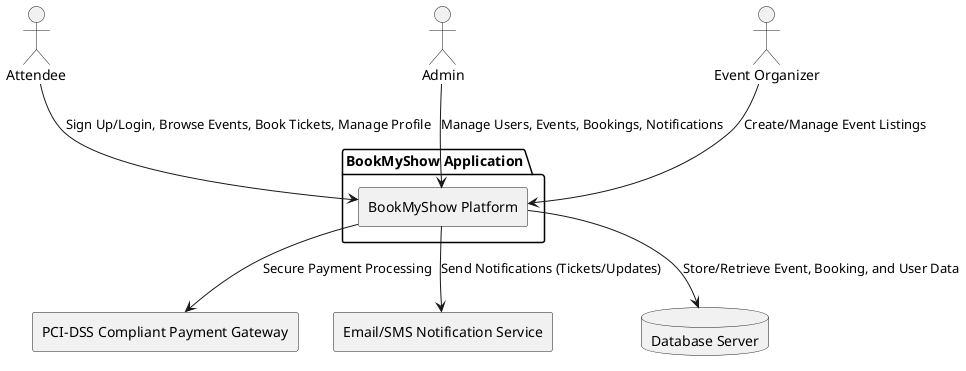 @startuml

' External Actors
actor "Attendee" as Attendee
actor "Admin" as Admin
actor "Event Organizer" as EventOrganizer

' External Systems
rectangle "PCI-DSS Compliant Payment Gateway" as PaymentGateway
rectangle "Email/SMS Notification Service" as NotificationService
database "Database Server" as Database

' System Boundary: BookMyShow
package "BookMyShow Application" as BookMyShow {

    ' Single node representing the entire system
    rectangle "BookMyShow Platform" as Platform
}

' Relationships between actors and the system
Attendee --> Platform : "Sign Up/Login, Browse Events, Book Tickets, Manage Profile"
Admin --> Platform : "Manage Users, Events, Bookings, Notifications"
EventOrganizer --> Platform : "Create/Manage Event Listings"

' External System Interactions
Platform --> PaymentGateway : "Secure Payment Processing"
Platform --> NotificationService : "Send Notifications (Tickets/Updates)"
Platform --> Database : "Store/Retrieve Event, Booking, and User Data"

@enduml
